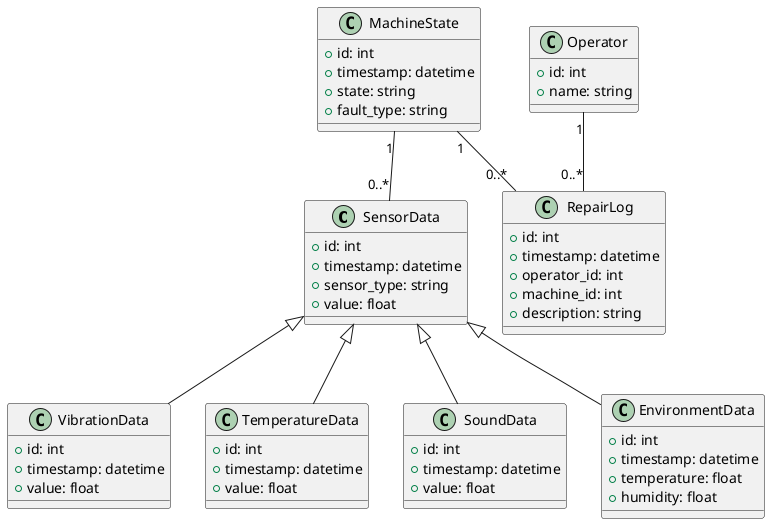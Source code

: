@startuml

class SensorData {
    +id: int
    +timestamp: datetime
    +sensor_type: string
    +value: float
}

class VibrationData {
    +id: int
    +timestamp: datetime
    +value: float
}

class TemperatureData {
    +id: int
    +timestamp: datetime
    +value: float
}

class SoundData {
    +id: int
    +timestamp: datetime
    +value: float
}

class EnvironmentData {
    +id: int
    +timestamp: datetime
    +temperature: float
    +humidity: float
}

class MachineState {
    +id: int
    +timestamp: datetime
    +state: string
    +fault_type: string
}

class RepairLog {
    +id: int
    +timestamp: datetime
    +operator_id: int
    +machine_id: int
    +description: string
}

class Operator {
    +id: int
    +name: string
}

SensorData <|-- VibrationData
SensorData <|-- TemperatureData
SensorData <|-- SoundData
SensorData <|-- EnvironmentData

MachineState "1" -- "0..*" SensorData
MachineState "1" -- "0..*" RepairLog
Operator "1" -- "0..*" RepairLog

@enduml
